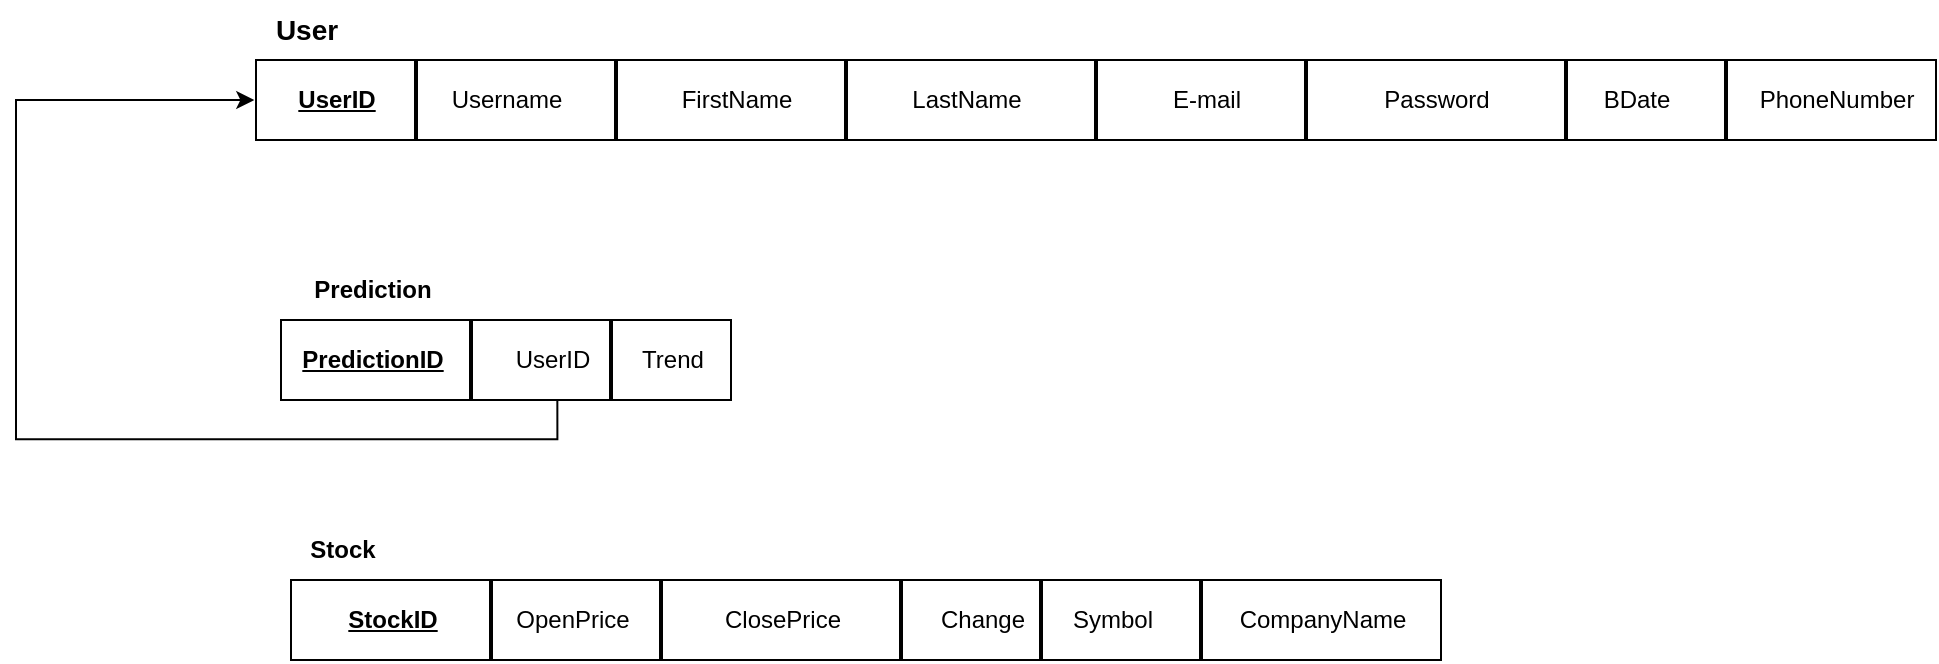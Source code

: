 <mxfile version="24.8.6">
  <diagram name="Page-1" id="kpCUjtEi7nMDaQPn7GTy">
    <mxGraphModel dx="1972" dy="-419" grid="1" gridSize="10" guides="1" tooltips="1" connect="1" arrows="1" fold="1" page="1" pageScale="1" pageWidth="850" pageHeight="1100" math="0" shadow="0">
      <root>
        <mxCell id="0" />
        <mxCell id="1" parent="0" />
        <mxCell id="ws3EkPWd5Y2wLgNf-SEe-2" value="" style="verticalLabelPosition=bottom;verticalAlign=top;html=1;shape=mxgraph.basic.rect;fillColor2=none;strokeWidth=1;size=20;indent=0;container=0;flipV=1;flipH=1;" parent="1" vertex="1">
          <mxGeometry x="30" y="1340" width="840" height="40" as="geometry" />
        </mxCell>
        <mxCell id="ws3EkPWd5Y2wLgNf-SEe-3" value="" style="line;strokeWidth=2;direction=south;html=1;" parent="1" vertex="1">
          <mxGeometry x="105" y="1340" width="10" height="40" as="geometry" />
        </mxCell>
        <mxCell id="ws3EkPWd5Y2wLgNf-SEe-4" value="&lt;u&gt;&lt;b&gt;UserID&lt;/b&gt;&lt;/u&gt;" style="text;html=1;align=center;verticalAlign=middle;resizable=0;points=[];autosize=1;strokeColor=none;fillColor=none;" parent="1" vertex="1">
          <mxGeometry x="40" y="1345" width="60" height="30" as="geometry" />
        </mxCell>
        <mxCell id="ws3EkPWd5Y2wLgNf-SEe-5" value="" style="line;strokeWidth=2;direction=south;html=1;" parent="1" vertex="1">
          <mxGeometry x="205" y="1340" width="10" height="40" as="geometry" />
        </mxCell>
        <mxCell id="ws3EkPWd5Y2wLgNf-SEe-6" value="Username" style="text;html=1;align=center;verticalAlign=middle;resizable=0;points=[];autosize=1;strokeColor=none;fillColor=none;" parent="1" vertex="1">
          <mxGeometry x="115" y="1345" width="80" height="30" as="geometry" />
        </mxCell>
        <mxCell id="ws3EkPWd5Y2wLgNf-SEe-7" value="" style="line;strokeWidth=2;direction=south;html=1;" parent="1" vertex="1">
          <mxGeometry x="320" y="1340" width="10" height="40" as="geometry" />
        </mxCell>
        <mxCell id="ws3EkPWd5Y2wLgNf-SEe-8" value="FirstName" style="text;html=1;align=center;verticalAlign=middle;resizable=0;points=[];autosize=1;strokeColor=none;fillColor=none;" parent="1" vertex="1">
          <mxGeometry x="230" y="1345" width="80" height="30" as="geometry" />
        </mxCell>
        <mxCell id="ws3EkPWd5Y2wLgNf-SEe-9" value="" style="line;strokeWidth=2;direction=south;html=1;" parent="1" vertex="1">
          <mxGeometry x="445" y="1340" width="10" height="40" as="geometry" />
        </mxCell>
        <mxCell id="ws3EkPWd5Y2wLgNf-SEe-10" value="LastName" style="text;html=1;align=center;verticalAlign=middle;resizable=0;points=[];autosize=1;strokeColor=none;fillColor=none;" parent="1" vertex="1">
          <mxGeometry x="345" y="1345" width="80" height="30" as="geometry" />
        </mxCell>
        <mxCell id="ws3EkPWd5Y2wLgNf-SEe-11" value="" style="line;strokeWidth=2;direction=south;html=1;" parent="1" vertex="1">
          <mxGeometry x="550" y="1340" width="10" height="40" as="geometry" />
        </mxCell>
        <mxCell id="ws3EkPWd5Y2wLgNf-SEe-12" value="E-mail" style="text;html=1;align=center;verticalAlign=middle;resizable=0;points=[];autosize=1;strokeColor=none;fillColor=none;" parent="1" vertex="1">
          <mxGeometry x="475" y="1345" width="60" height="30" as="geometry" />
        </mxCell>
        <mxCell id="ws3EkPWd5Y2wLgNf-SEe-13" value="" style="line;strokeWidth=2;direction=south;html=1;" parent="1" vertex="1">
          <mxGeometry x="680" y="1340" width="10" height="40" as="geometry" />
        </mxCell>
        <mxCell id="ws3EkPWd5Y2wLgNf-SEe-14" value="Password" style="text;html=1;align=center;verticalAlign=middle;resizable=0;points=[];autosize=1;strokeColor=none;fillColor=none;" parent="1" vertex="1">
          <mxGeometry x="580" y="1345" width="80" height="30" as="geometry" />
        </mxCell>
        <mxCell id="ws3EkPWd5Y2wLgNf-SEe-15" value="BDate" style="text;html=1;align=center;verticalAlign=middle;resizable=0;points=[];autosize=1;strokeColor=none;fillColor=none;" parent="1" vertex="1">
          <mxGeometry x="690" y="1345" width="60" height="30" as="geometry" />
        </mxCell>
        <mxCell id="ws3EkPWd5Y2wLgNf-SEe-16" value="&lt;b&gt;&lt;font style=&quot;font-size: 14px;&quot;&gt;User&lt;/font&gt;&lt;/b&gt;" style="text;html=1;align=center;verticalAlign=middle;resizable=0;points=[];autosize=1;strokeColor=none;fillColor=none;" parent="1" vertex="1">
          <mxGeometry x="30" y="1310" width="50" height="30" as="geometry" />
        </mxCell>
        <mxCell id="ws3EkPWd5Y2wLgNf-SEe-28" value="" style="verticalLabelPosition=bottom;verticalAlign=top;html=1;shape=mxgraph.basic.rect;fillColor2=none;strokeWidth=1;size=20;indent=0;container=0;flipV=1;flipH=1;" parent="1" vertex="1">
          <mxGeometry x="47.5" y="1600" width="575" height="40" as="geometry" />
        </mxCell>
        <mxCell id="ws3EkPWd5Y2wLgNf-SEe-29" value="&lt;b&gt;Stock&lt;/b&gt;" style="text;html=1;align=center;verticalAlign=middle;resizable=0;points=[];autosize=1;strokeColor=none;fillColor=none;" parent="1" vertex="1">
          <mxGeometry x="42.5" y="1570" width="60" height="30" as="geometry" />
        </mxCell>
        <mxCell id="ws3EkPWd5Y2wLgNf-SEe-30" value="" style="line;strokeWidth=2;direction=south;html=1;" parent="1" vertex="1">
          <mxGeometry x="142.5" y="1600" width="10" height="40" as="geometry" />
        </mxCell>
        <mxCell id="ws3EkPWd5Y2wLgNf-SEe-31" value="&lt;b&gt;&lt;u&gt;StockID&lt;/u&gt;&lt;/b&gt;" style="text;html=1;align=center;verticalAlign=middle;resizable=0;points=[];autosize=1;strokeColor=none;fillColor=none;" parent="1" vertex="1">
          <mxGeometry x="62.5" y="1605" width="70" height="30" as="geometry" />
        </mxCell>
        <mxCell id="ws3EkPWd5Y2wLgNf-SEe-32" value="" style="line;strokeWidth=2;direction=south;html=1;" parent="1" vertex="1">
          <mxGeometry x="227.5" y="1600" width="10" height="40" as="geometry" />
        </mxCell>
        <mxCell id="ws3EkPWd5Y2wLgNf-SEe-33" value="OpenPrice" style="text;html=1;align=center;verticalAlign=middle;resizable=0;points=[];autosize=1;strokeColor=none;fillColor=none;" parent="1" vertex="1">
          <mxGeometry x="147.5" y="1605" width="80" height="30" as="geometry" />
        </mxCell>
        <mxCell id="ws3EkPWd5Y2wLgNf-SEe-34" value="" style="line;strokeWidth=2;direction=south;html=1;" parent="1" vertex="1">
          <mxGeometry x="347.5" y="1600" width="10" height="40" as="geometry" />
        </mxCell>
        <mxCell id="ws3EkPWd5Y2wLgNf-SEe-35" value="ClosePrice" style="text;html=1;align=center;verticalAlign=middle;resizable=0;points=[];autosize=1;strokeColor=none;fillColor=none;" parent="1" vertex="1">
          <mxGeometry x="252.5" y="1605" width="80" height="30" as="geometry" />
        </mxCell>
        <mxCell id="ws3EkPWd5Y2wLgNf-SEe-36" value="" style="line;strokeWidth=2;direction=south;html=1;" parent="1" vertex="1">
          <mxGeometry x="417.5" y="1600" width="10" height="40" as="geometry" />
        </mxCell>
        <mxCell id="ws3EkPWd5Y2wLgNf-SEe-37" value="Change" style="text;html=1;align=center;verticalAlign=middle;resizable=0;points=[];autosize=1;strokeColor=none;fillColor=none;" parent="1" vertex="1">
          <mxGeometry x="357.5" y="1605" width="70" height="30" as="geometry" />
        </mxCell>
        <mxCell id="ws3EkPWd5Y2wLgNf-SEe-38" value="Symbol" style="text;html=1;align=center;verticalAlign=middle;resizable=0;points=[];autosize=1;strokeColor=none;fillColor=none;" parent="1" vertex="1">
          <mxGeometry x="427.5" y="1605" width="60" height="30" as="geometry" />
        </mxCell>
        <mxCell id="ws3EkPWd5Y2wLgNf-SEe-50" value="" style="endArrow=classic;html=1;rounded=0;edgeStyle=orthogonalEdgeStyle;entryX=1.001;entryY=-0.009;entryDx=0;entryDy=0;entryPerimeter=0;exitX=0.386;exitY=-0.02;exitDx=0;exitDy=0;exitPerimeter=0;" parent="1" edge="1">
          <mxGeometry width="50" height="50" relative="1" as="geometry">
            <mxPoint x="180.65" y="1490.44" as="sourcePoint" />
            <mxPoint x="29.16" y="1360" as="targetPoint" />
            <Array as="points">
              <mxPoint x="181" y="1529.64" />
              <mxPoint x="-90" y="1529.64" />
              <mxPoint x="-90" y="1359.64" />
            </Array>
          </mxGeometry>
        </mxCell>
        <mxCell id="ws3EkPWd5Y2wLgNf-SEe-53" value="" style="line;strokeWidth=2;direction=south;html=1;" parent="1" vertex="1">
          <mxGeometry x="760" y="1340" width="10" height="40" as="geometry" />
        </mxCell>
        <mxCell id="ws3EkPWd5Y2wLgNf-SEe-54" value="PhoneNumber" style="text;html=1;align=center;verticalAlign=middle;resizable=0;points=[];autosize=1;strokeColor=none;fillColor=none;" parent="1" vertex="1">
          <mxGeometry x="770" y="1345" width="100" height="30" as="geometry" />
        </mxCell>
        <mxCell id="ws3EkPWd5Y2wLgNf-SEe-58" value="" style="line;strokeWidth=2;direction=south;html=1;" parent="1" vertex="1">
          <mxGeometry x="497.5" y="1600" width="10" height="40" as="geometry" />
        </mxCell>
        <mxCell id="ws3EkPWd5Y2wLgNf-SEe-59" value="CompanyName" style="text;html=1;align=center;verticalAlign=middle;resizable=0;points=[];autosize=1;strokeColor=none;fillColor=none;" parent="1" vertex="1">
          <mxGeometry x="507.5" y="1605" width="110" height="30" as="geometry" />
        </mxCell>
        <mxCell id="ws3EkPWd5Y2wLgNf-SEe-61" value="" style="verticalLabelPosition=bottom;verticalAlign=top;html=1;shape=mxgraph.basic.rect;fillColor2=none;strokeWidth=1;size=20;indent=0;container=0;flipV=1;flipH=1;" parent="1" vertex="1">
          <mxGeometry x="42.5" y="1470" width="225" height="40" as="geometry" />
        </mxCell>
        <mxCell id="ws3EkPWd5Y2wLgNf-SEe-62" value="&lt;b&gt;Prediction&lt;/b&gt;" style="text;html=1;align=center;verticalAlign=middle;resizable=0;points=[];autosize=1;strokeColor=none;fillColor=none;" parent="1" vertex="1">
          <mxGeometry x="47.5" y="1440" width="80" height="30" as="geometry" />
        </mxCell>
        <mxCell id="ws3EkPWd5Y2wLgNf-SEe-63" value="&lt;b&gt;&lt;u&gt;PredictionID&lt;/u&gt;&lt;/b&gt;" style="text;html=1;align=center;verticalAlign=middle;resizable=0;points=[];autosize=1;strokeColor=none;fillColor=none;" parent="1" vertex="1">
          <mxGeometry x="42.5" y="1475" width="90" height="30" as="geometry" />
        </mxCell>
        <mxCell id="ws3EkPWd5Y2wLgNf-SEe-64" value="" style="line;strokeWidth=2;direction=south;html=1;" parent="1" vertex="1">
          <mxGeometry x="132.5" y="1470" width="10" height="40" as="geometry" />
        </mxCell>
        <mxCell id="ws3EkPWd5Y2wLgNf-SEe-65" value="" style="line;strokeWidth=2;direction=south;html=1;" parent="1" vertex="1">
          <mxGeometry x="202.5" y="1470" width="10" height="40" as="geometry" />
        </mxCell>
        <mxCell id="ws3EkPWd5Y2wLgNf-SEe-66" value="UserID" style="text;html=1;align=center;verticalAlign=middle;resizable=0;points=[];autosize=1;strokeColor=none;fillColor=none;" parent="1" vertex="1">
          <mxGeometry x="147.5" y="1475" width="60" height="30" as="geometry" />
        </mxCell>
        <mxCell id="ws3EkPWd5Y2wLgNf-SEe-67" value="Trend" style="text;html=1;align=center;verticalAlign=middle;resizable=0;points=[];autosize=1;strokeColor=none;fillColor=none;" parent="1" vertex="1">
          <mxGeometry x="212.5" y="1475" width="50" height="30" as="geometry" />
        </mxCell>
      </root>
    </mxGraphModel>
  </diagram>
</mxfile>
